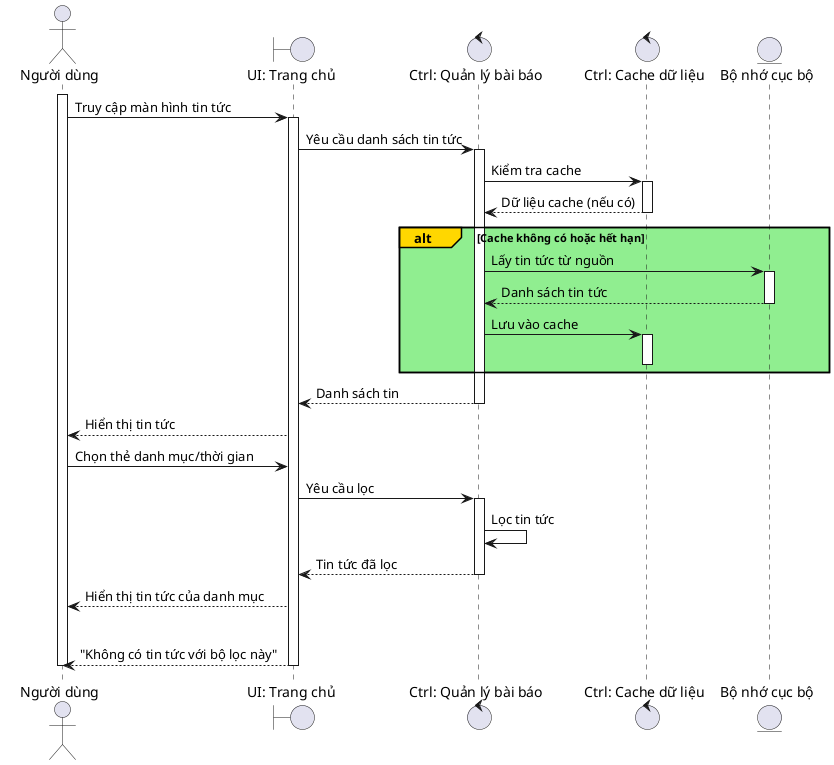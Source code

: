 @startuml SequenceFilterNews

actor "Người dùng" as user
boundary "UI: Trang chủ" as ui_main
control "Ctrl: Quản lý bài báo" as ctrl_article
control "Ctrl: Cache dữ liệu" as ctrl_cache
entity "Bộ nhớ cục bộ" as repository

activate user
user -> ui_main: Truy cập màn hình tin tức

activate ui_main
ui_main -> ctrl_article: Yêu cầu danh sách tin tức
activate ctrl_article

ctrl_article -> ctrl_cache: Kiểm tra cache
activate ctrl_cache
ctrl_cache --> ctrl_article: Dữ liệu cache (nếu có)
deactivate ctrl_cache

alt#Gold #LightGreen Cache không có hoặc hết hạn
    ctrl_article -> repository: Lấy tin tức từ nguồn
    activate repository
    repository --> ctrl_article: Danh sách tin tức
    deactivate repository
    
    ctrl_article -> ctrl_cache: Lưu vào cache
    activate ctrl_cache
    deactivate ctrl_cache
end

ctrl_article --> ui_main: Danh sách tin
deactivate ctrl_article

ui_main --> user: Hiển thị tin tức

user -> ui_main: Chọn thẻ danh mục/thời gian
ui_main -> ctrl_article: Yêu cầu lọc
activate ctrl_article

ctrl_article -> ctrl_article: Lọc tin tức
ctrl_article --> ui_main: Tin tức đã lọc
deactivate ctrl_article

ui_main --> user: Hiển thị tin tức của danh mục


alt#Gold #Pink Không có tin tức phù hợp
    ui_main --> user: "Không có tin tức với bộ lọc này"

deactivate ui_main
deactivate user

@enduml
